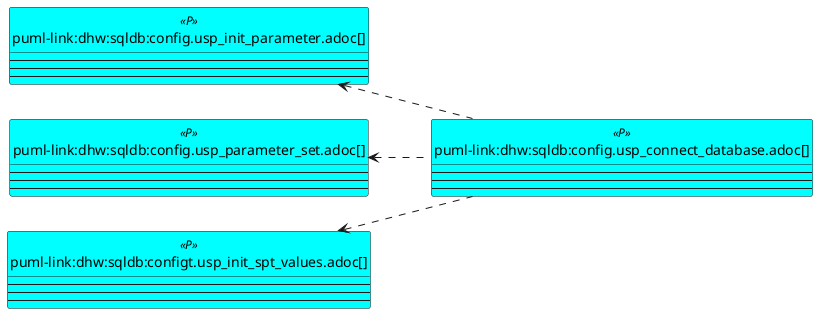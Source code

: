 @startuml
left to right direction
'top to bottom direction
hide circle
'avoide "." issues:
set namespaceSeparator none


skinparam class {
  BackgroundColor White
  BackgroundColor<<FN>> Yellow
  BackgroundColor<<FS>> Yellow
  BackgroundColor<<FT>> LightGray
  BackgroundColor<<IF>> Yellow
  BackgroundColor<<IS>> Yellow
  BackgroundColor<<P>> Aqua
  BackgroundColor<<PC>> Aqua
  BackgroundColor<<SN>> Yellow
  BackgroundColor<<SO>> SlateBlue
  BackgroundColor<<TF>> LightGray
  BackgroundColor<<TR>> Tomato
  BackgroundColor<<U>> White
  BackgroundColor<<V>> WhiteSmoke
  BackgroundColor<<X>> Aqua
  BackgroundColor<<external>> AliceBlue
}


entity "puml-link:dhw:sqldb:config.usp_connect_database.adoc[]" as config.usp_connect_database << P >> {
  --
  --
  --
}

entity "puml-link:dhw:sqldb:config.usp_init_parameter.adoc[]" as config.usp_init_parameter << P >> {
  --
  --
  --
}

entity "puml-link:dhw:sqldb:config.usp_parameter_set.adoc[]" as config.usp_parameter_set << P >> {
  --
  --
  --
}

entity "puml-link:dhw:sqldb:configt.usp_init_spt_values.adoc[]" as configT.usp_init_spt_values << P >> {
  --
  --
  --
}

config.usp_init_parameter <.. config.usp_connect_database
config.usp_parameter_set <.. config.usp_connect_database
configT.usp_init_spt_values <.. config.usp_connect_database

@enduml

